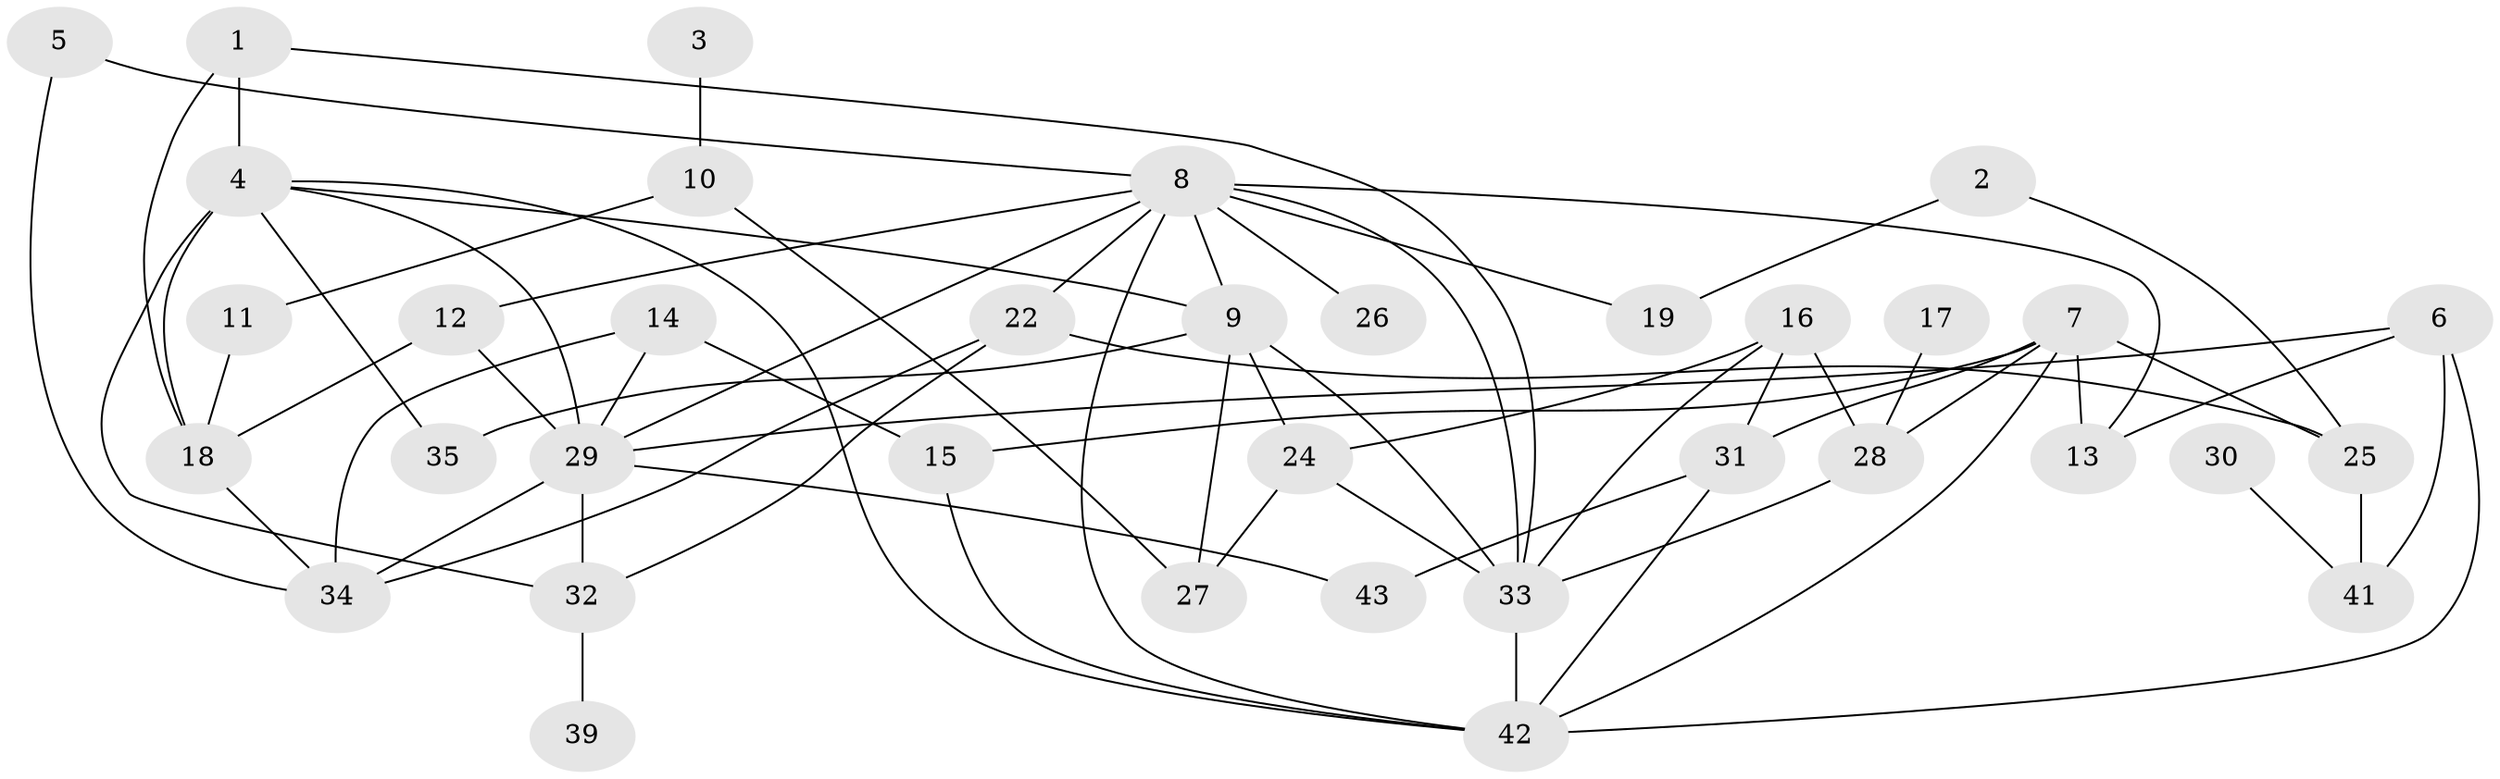// original degree distribution, {3: 0.21176470588235294, 2: 0.29411764705882354, 7: 0.03529411764705882, 4: 0.15294117647058825, 5: 0.07058823529411765, 1: 0.12941176470588237, 0: 0.08235294117647059, 6: 0.011764705882352941, 8: 0.011764705882352941}
// Generated by graph-tools (version 1.1) at 2025/33/03/09/25 02:33:26]
// undirected, 36 vertices, 67 edges
graph export_dot {
graph [start="1"]
  node [color=gray90,style=filled];
  1;
  2;
  3;
  4;
  5;
  6;
  7;
  8;
  9;
  10;
  11;
  12;
  13;
  14;
  15;
  16;
  17;
  18;
  19;
  22;
  24;
  25;
  26;
  27;
  28;
  29;
  30;
  31;
  32;
  33;
  34;
  35;
  39;
  41;
  42;
  43;
  1 -- 4 [weight=1.0];
  1 -- 18 [weight=1.0];
  1 -- 33 [weight=1.0];
  2 -- 19 [weight=1.0];
  2 -- 25 [weight=1.0];
  3 -- 10 [weight=1.0];
  4 -- 9 [weight=1.0];
  4 -- 18 [weight=2.0];
  4 -- 29 [weight=1.0];
  4 -- 32 [weight=2.0];
  4 -- 35 [weight=1.0];
  4 -- 42 [weight=1.0];
  5 -- 8 [weight=1.0];
  5 -- 34 [weight=1.0];
  6 -- 13 [weight=1.0];
  6 -- 29 [weight=1.0];
  6 -- 41 [weight=1.0];
  6 -- 42 [weight=1.0];
  7 -- 13 [weight=2.0];
  7 -- 15 [weight=1.0];
  7 -- 25 [weight=1.0];
  7 -- 28 [weight=1.0];
  7 -- 31 [weight=1.0];
  7 -- 42 [weight=1.0];
  8 -- 9 [weight=1.0];
  8 -- 12 [weight=1.0];
  8 -- 13 [weight=1.0];
  8 -- 19 [weight=1.0];
  8 -- 22 [weight=1.0];
  8 -- 26 [weight=1.0];
  8 -- 29 [weight=1.0];
  8 -- 33 [weight=1.0];
  8 -- 42 [weight=1.0];
  9 -- 24 [weight=1.0];
  9 -- 27 [weight=2.0];
  9 -- 33 [weight=1.0];
  9 -- 35 [weight=1.0];
  10 -- 11 [weight=1.0];
  10 -- 27 [weight=1.0];
  11 -- 18 [weight=1.0];
  12 -- 18 [weight=1.0];
  12 -- 29 [weight=1.0];
  14 -- 15 [weight=1.0];
  14 -- 29 [weight=1.0];
  14 -- 34 [weight=1.0];
  15 -- 42 [weight=1.0];
  16 -- 24 [weight=1.0];
  16 -- 28 [weight=1.0];
  16 -- 31 [weight=1.0];
  16 -- 33 [weight=1.0];
  17 -- 28 [weight=1.0];
  18 -- 34 [weight=1.0];
  22 -- 25 [weight=1.0];
  22 -- 32 [weight=2.0];
  22 -- 34 [weight=1.0];
  24 -- 27 [weight=1.0];
  24 -- 33 [weight=1.0];
  25 -- 41 [weight=1.0];
  28 -- 33 [weight=1.0];
  29 -- 32 [weight=1.0];
  29 -- 34 [weight=1.0];
  29 -- 43 [weight=1.0];
  30 -- 41 [weight=1.0];
  31 -- 42 [weight=1.0];
  31 -- 43 [weight=1.0];
  32 -- 39 [weight=1.0];
  33 -- 42 [weight=1.0];
}
